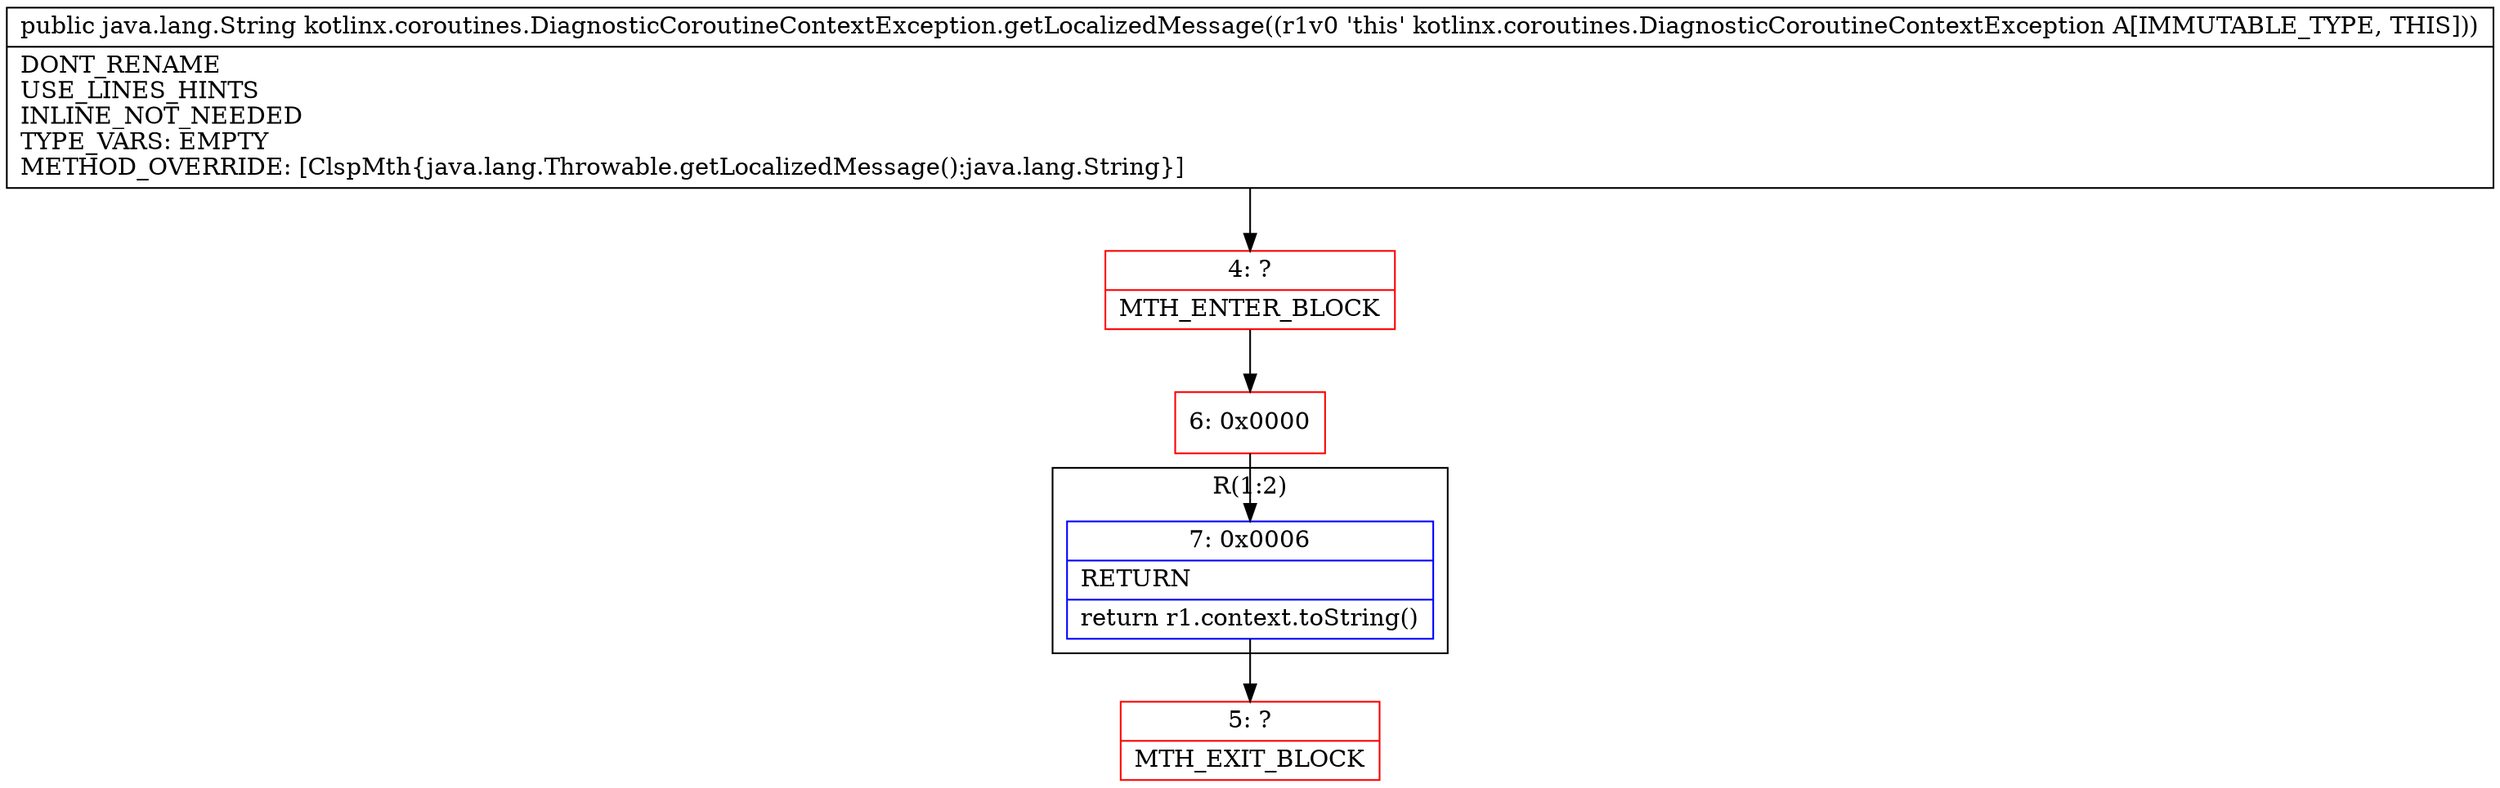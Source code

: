 digraph "CFG forkotlinx.coroutines.DiagnosticCoroutineContextException.getLocalizedMessage()Ljava\/lang\/String;" {
subgraph cluster_Region_1894296552 {
label = "R(1:2)";
node [shape=record,color=blue];
Node_7 [shape=record,label="{7\:\ 0x0006|RETURN\l|return r1.context.toString()\l}"];
}
Node_4 [shape=record,color=red,label="{4\:\ ?|MTH_ENTER_BLOCK\l}"];
Node_6 [shape=record,color=red,label="{6\:\ 0x0000}"];
Node_5 [shape=record,color=red,label="{5\:\ ?|MTH_EXIT_BLOCK\l}"];
MethodNode[shape=record,label="{public java.lang.String kotlinx.coroutines.DiagnosticCoroutineContextException.getLocalizedMessage((r1v0 'this' kotlinx.coroutines.DiagnosticCoroutineContextException A[IMMUTABLE_TYPE, THIS]))  | DONT_RENAME\lUSE_LINES_HINTS\lINLINE_NOT_NEEDED\lTYPE_VARS: EMPTY\lMETHOD_OVERRIDE: [ClspMth\{java.lang.Throwable.getLocalizedMessage():java.lang.String\}]\l}"];
MethodNode -> Node_4;Node_7 -> Node_5;
Node_4 -> Node_6;
Node_6 -> Node_7;
}

